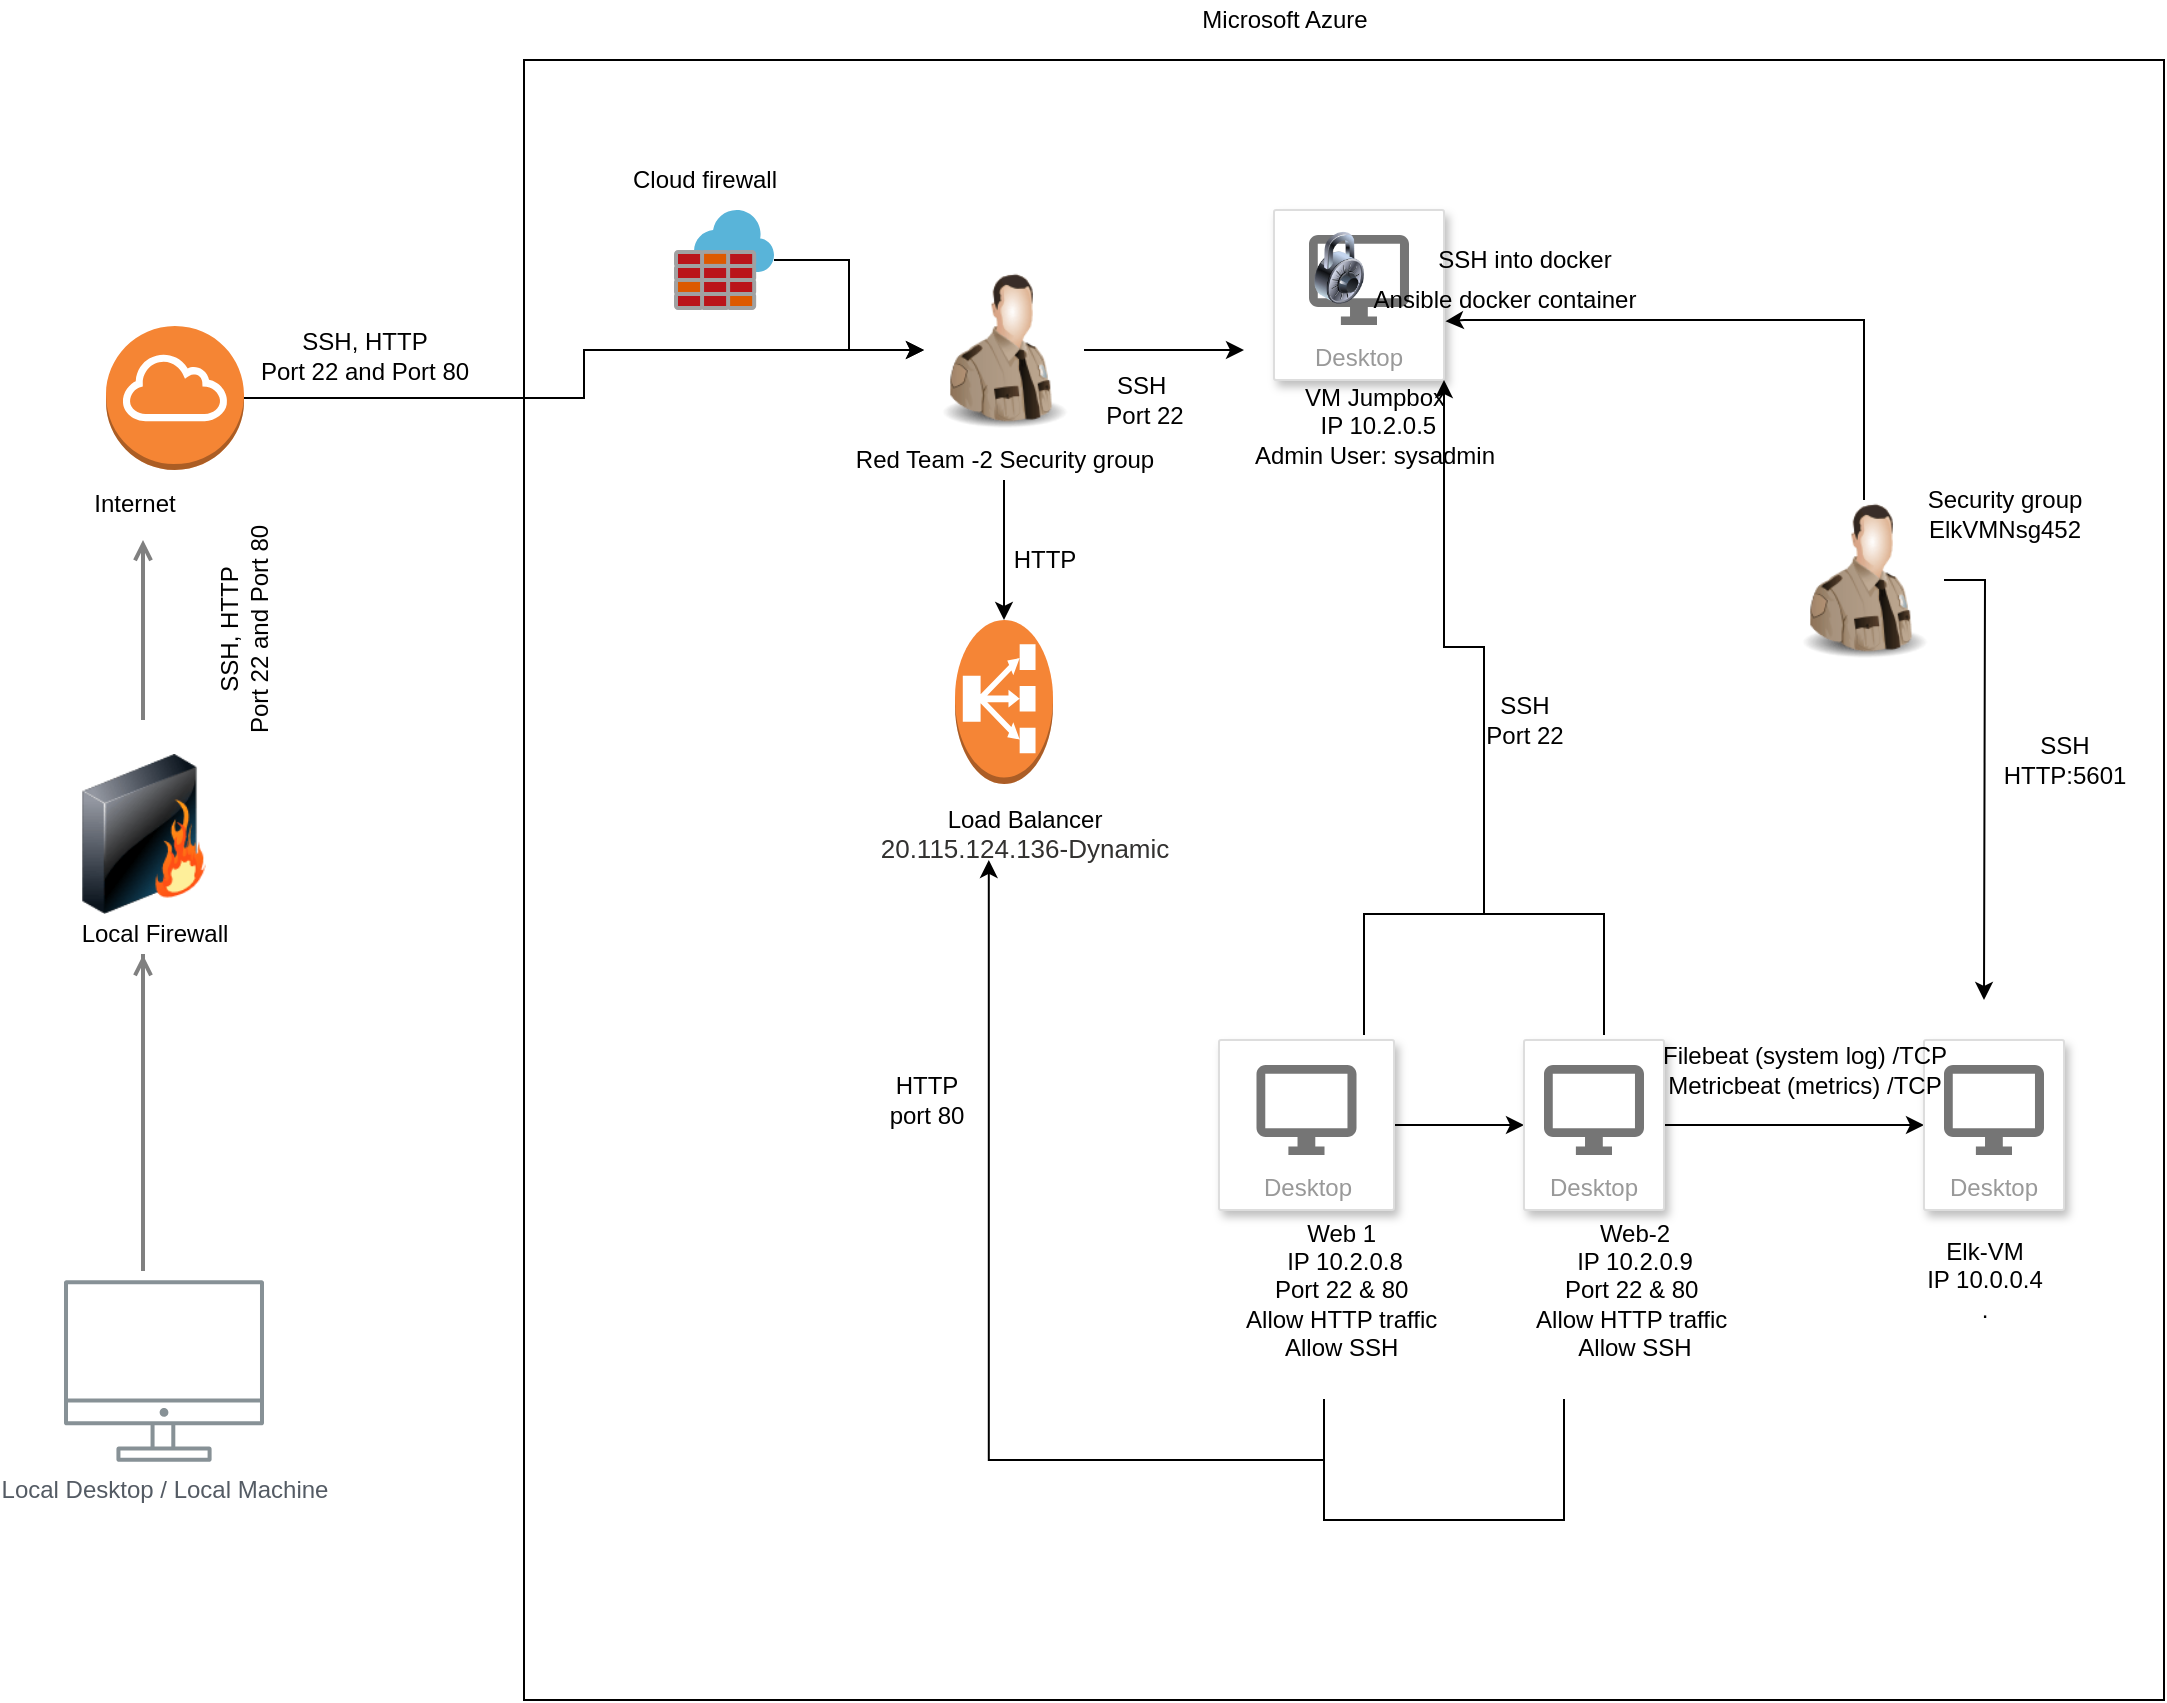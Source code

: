 <mxfile version="15.9.6" type="google" pages="2"><diagram id="Ht1M8jgEwFfnCIfOTk4-" name="Page-1"><mxGraphModel dx="1662" dy="2448" grid="1" gridSize="10" guides="1" tooltips="1" connect="1" arrows="1" fold="1" page="1" pageScale="1" pageWidth="1169" pageHeight="827" math="0" shadow="0"><root><mxCell id="0"/><mxCell id="1" parent="0"/><mxCell id="UEzPUAAOIrF-is8g5C7q-166" style="edgeStyle=orthogonalEdgeStyle;rounded=0;orthogonalLoop=1;jettySize=auto;html=1;startArrow=none;startFill=0;endArrow=open;endFill=0;strokeColor=#808080;strokeWidth=2;" parent="1" edge="1"><mxGeometry relative="1" as="geometry"><mxPoint x="119.5" y="-510" as="sourcePoint"/><mxPoint x="119.5" y="-600" as="targetPoint"/><Array as="points"><mxPoint x="119.5" y="-510"/><mxPoint x="119.5" y="-510"/></Array></mxGeometry></mxCell><mxCell id="UEzPUAAOIrF-is8g5C7q-170" style="edgeStyle=orthogonalEdgeStyle;rounded=0;orthogonalLoop=1;jettySize=auto;html=1;startArrow=none;startFill=0;endArrow=open;endFill=0;strokeColor=#808080;strokeWidth=2;" parent="1" source="sScFGl069eAvYY5LRd9V-5" edge="1"><mxGeometry relative="1" as="geometry"><mxPoint x="119.5" y="-254.5" as="sourcePoint"/><mxPoint x="119.5" y="-392.5" as="targetPoint"/><Array as="points"><mxPoint x="119.5" y="-234.5"/><mxPoint x="119.5" y="-234.5"/></Array></mxGeometry></mxCell><mxCell id="sScFGl069eAvYY5LRd9V-1" value="Local Desktop / Local Machine&lt;br&gt;" style="sketch=0;outlineConnect=0;gradientColor=none;fontColor=#545B64;strokeColor=none;fillColor=#879196;dashed=0;verticalLabelPosition=bottom;verticalAlign=top;align=center;html=1;fontSize=12;fontStyle=0;aspect=fixed;shape=mxgraph.aws4.illustration_desktop;pointerEvents=1" parent="1" vertex="1"><mxGeometry x="80" y="-230" width="100" height="91" as="geometry"/></mxCell><mxCell id="sScFGl069eAvYY5LRd9V-4" value="" style="image;html=1;image=img/lib/clip_art/networking/Firewall_128x128.png" parent="1" vertex="1"><mxGeometry x="80" y="-493" width="80" height="80" as="geometry"/></mxCell><mxCell id="sScFGl069eAvYY5LRd9V-5" value="Local Firewall&lt;br&gt;" style="text;html=1;align=center;verticalAlign=middle;resizable=0;points=[];autosize=1;strokeColor=none;fillColor=none;" parent="1" vertex="1"><mxGeometry x="80" y="-413" width="90" height="20" as="geometry"/></mxCell><mxCell id="NNuGQEmUJmLgLM52BhE_-8" value="" style="edgeStyle=orthogonalEdgeStyle;rounded=0;orthogonalLoop=1;jettySize=auto;html=1;" parent="1" source="sScFGl069eAvYY5LRd9V-9" target="sScFGl069eAvYY5LRd9V-20" edge="1"><mxGeometry relative="1" as="geometry"><mxPoint x="255" y="-645" as="targetPoint"/></mxGeometry></mxCell><mxCell id="sScFGl069eAvYY5LRd9V-9" value="" style="outlineConnect=0;dashed=0;verticalLabelPosition=bottom;verticalAlign=top;align=center;html=1;shape=mxgraph.aws3.internet_gateway;fillColor=#F58534;gradientColor=none;" parent="1" vertex="1"><mxGeometry x="101" y="-707" width="69" height="72" as="geometry"/></mxCell><mxCell id="sScFGl069eAvYY5LRd9V-14" value="Internet&lt;br&gt;" style="text;html=1;align=center;verticalAlign=middle;resizable=0;points=[];autosize=1;strokeColor=none;fillColor=none;" parent="1" vertex="1"><mxGeometry x="84.5" y="-628" width="60" height="20" as="geometry"/></mxCell><mxCell id="eCkml06IATMbpe0bBIMq-5" value="" style="edgeStyle=orthogonalEdgeStyle;rounded=0;orthogonalLoop=1;jettySize=auto;html=1;" parent="1" source="sScFGl069eAvYY5LRd9V-15" target="sScFGl069eAvYY5LRd9V-20" edge="1"><mxGeometry relative="1" as="geometry"/></mxCell><mxCell id="sScFGl069eAvYY5LRd9V-15" value="" style="sketch=0;aspect=fixed;html=1;points=[];align=center;image;fontSize=12;image=img/lib/mscae/Azure_Firewall.svg;" parent="1" vertex="1"><mxGeometry x="385" y="-765" width="50" height="50" as="geometry"/></mxCell><mxCell id="sScFGl069eAvYY5LRd9V-30" value="" style="edgeStyle=orthogonalEdgeStyle;rounded=0;orthogonalLoop=1;jettySize=auto;html=1;" parent="1" source="sScFGl069eAvYY5LRd9V-20" edge="1"><mxGeometry relative="1" as="geometry"><mxPoint x="670" y="-695" as="targetPoint"/></mxGeometry></mxCell><mxCell id="sScFGl069eAvYY5LRd9V-20" value="" style="image;html=1;image=img/lib/clip_art/people/Security_Man_128x128.png" parent="1" vertex="1"><mxGeometry x="510" y="-735" width="80" height="80" as="geometry"/></mxCell><mxCell id="NNuGQEmUJmLgLM52BhE_-18" value="" style="edgeStyle=orthogonalEdgeStyle;rounded=0;orthogonalLoop=1;jettySize=auto;html=1;" parent="1" source="sScFGl069eAvYY5LRd9V-23" target="NNuGQEmUJmLgLM52BhE_-16" edge="1"><mxGeometry relative="1" as="geometry"/></mxCell><mxCell id="sScFGl069eAvYY5LRd9V-23" value="Red Team -2 Security group&lt;br&gt;" style="text;html=1;align=center;verticalAlign=middle;resizable=0;points=[];autosize=1;strokeColor=none;fillColor=none;" parent="1" vertex="1"><mxGeometry x="470" y="-650" width="160" height="20" as="geometry"/></mxCell><mxCell id="sScFGl069eAvYY5LRd9V-24" value="Desktop" style="strokeColor=#dddddd;shadow=1;strokeWidth=1;rounded=1;absoluteArcSize=1;arcSize=2;labelPosition=center;verticalLabelPosition=middle;align=center;verticalAlign=bottom;spacingLeft=0;fontColor=#999999;fontSize=12;whiteSpace=wrap;spacingBottom=2;" parent="1" vertex="1"><mxGeometry x="685" y="-765" width="85" height="85" as="geometry"/></mxCell><mxCell id="sScFGl069eAvYY5LRd9V-25" value="" style="sketch=0;dashed=0;connectable=0;html=1;fillColor=#757575;strokeColor=none;shape=mxgraph.gcp2.desktop;part=1;" parent="sScFGl069eAvYY5LRd9V-24" vertex="1"><mxGeometry x="0.5" width="50" height="45" relative="1" as="geometry"><mxPoint x="-25" y="12.5" as="offset"/></mxGeometry></mxCell><mxCell id="sScFGl069eAvYY5LRd9V-32" value="" style="image;html=1;image=img/lib/clip_art/general/Lock_128x128.png" parent="sScFGl069eAvYY5LRd9V-24" vertex="1"><mxGeometry x="20" y="10" width="25" height="37.5" as="geometry"/></mxCell><mxCell id="sScFGl069eAvYY5LRd9V-61" value="" style="shape=image;html=1;verticalAlign=top;verticalLabelPosition=bottom;labelBackgroundColor=#ffffff;imageAspect=0;aspect=fixed;image=https://cdn1.iconfinder.com/data/icons/social-media-2106/24/social_media_social_media_logo_docker-128.png" parent="sScFGl069eAvYY5LRd9V-24" vertex="1"><mxGeometry x="45" y="15" width="40" height="40" as="geometry"/></mxCell><mxCell id="sScFGl069eAvYY5LRd9V-31" value="VM Jumpbox&lt;br&gt;&amp;nbsp;IP 10.2.0.5&lt;br&gt;Admin User: sysadmin&lt;br&gt;&amp;nbsp;" style="text;html=1;align=center;verticalAlign=middle;resizable=0;points=[];autosize=1;strokeColor=none;fillColor=none;" parent="1" vertex="1"><mxGeometry x="665" y="-680" width="140" height="60" as="geometry"/></mxCell><mxCell id="g1Ovn50C4Ltl7ECW3W4e-10" value="" style="edgeStyle=orthogonalEdgeStyle;rounded=0;orthogonalLoop=1;jettySize=auto;html=1;" parent="1" source="sScFGl069eAvYY5LRd9V-39" target="sScFGl069eAvYY5LRd9V-43" edge="1"><mxGeometry relative="1" as="geometry"/></mxCell><mxCell id="sScFGl069eAvYY5LRd9V-39" value="Desktop" style="strokeColor=#dddddd;shadow=1;strokeWidth=1;rounded=1;absoluteArcSize=1;arcSize=2;labelPosition=center;verticalLabelPosition=middle;align=center;verticalAlign=bottom;spacingLeft=0;fontColor=#999999;fontSize=12;whiteSpace=wrap;spacingBottom=2;" parent="1" vertex="1"><mxGeometry x="657.5" y="-350" width="87.5" height="85" as="geometry"/></mxCell><mxCell id="sScFGl069eAvYY5LRd9V-40" value="" style="sketch=0;dashed=0;connectable=0;html=1;fillColor=#757575;strokeColor=none;shape=mxgraph.gcp2.desktop;part=1;" parent="sScFGl069eAvYY5LRd9V-39" vertex="1"><mxGeometry x="0.5" width="50" height="45" relative="1" as="geometry"><mxPoint x="-25" y="12.5" as="offset"/></mxGeometry></mxCell><mxCell id="g1Ovn50C4Ltl7ECW3W4e-11" value="" style="edgeStyle=orthogonalEdgeStyle;rounded=0;orthogonalLoop=1;jettySize=auto;html=1;" parent="1" source="sScFGl069eAvYY5LRd9V-43" target="g1Ovn50C4Ltl7ECW3W4e-1" edge="1"><mxGeometry relative="1" as="geometry"/></mxCell><mxCell id="sScFGl069eAvYY5LRd9V-43" value="Desktop" style="strokeColor=#dddddd;shadow=1;strokeWidth=1;rounded=1;absoluteArcSize=1;arcSize=2;labelPosition=center;verticalLabelPosition=middle;align=center;verticalAlign=bottom;spacingLeft=0;fontColor=#999999;fontSize=12;whiteSpace=wrap;spacingBottom=2;" parent="1" vertex="1"><mxGeometry x="810" y="-350" width="70" height="85" as="geometry"/></mxCell><mxCell id="sScFGl069eAvYY5LRd9V-44" value="" style="sketch=0;dashed=0;connectable=0;html=1;fillColor=#757575;strokeColor=none;shape=mxgraph.gcp2.desktop;part=1;" parent="sScFGl069eAvYY5LRd9V-43" vertex="1"><mxGeometry x="0.5" width="50" height="45" relative="1" as="geometry"><mxPoint x="-25" y="12.5" as="offset"/></mxGeometry></mxCell><mxCell id="sScFGl069eAvYY5LRd9V-55" value="Web 1&amp;nbsp;&lt;br&gt;IP 10.2.0.8&lt;br&gt;Port 22 &amp;amp; 80&amp;nbsp;&lt;br&gt;Allow HTTP traffic&amp;nbsp;&lt;br&gt;Allow SSH&amp;nbsp;" style="text;html=1;align=center;verticalAlign=middle;resizable=0;points=[];autosize=1;strokeColor=none;fillColor=none;rotation=0;" parent="1" vertex="1"><mxGeometry x="665" y="-265" width="110" height="80" as="geometry"/></mxCell><mxCell id="sScFGl069eAvYY5LRd9V-56" value="Web-2&lt;br&gt;IP 10.2.0.9&lt;br&gt;Port 22 &amp;amp; 80&amp;nbsp;&lt;br&gt;Allow HTTP traffic&amp;nbsp;&lt;br&gt;Allow SSH" style="text;html=1;align=center;verticalAlign=middle;resizable=0;points=[];autosize=1;strokeColor=none;fillColor=none;" parent="1" vertex="1"><mxGeometry x="810" y="-265" width="110" height="80" as="geometry"/></mxCell><mxCell id="NNuGQEmUJmLgLM52BhE_-6" value="" style="whiteSpace=wrap;html=1;aspect=fixed;fillColor=none;" parent="1" vertex="1"><mxGeometry x="310" y="-840" width="820" height="820" as="geometry"/></mxCell><mxCell id="NNuGQEmUJmLgLM52BhE_-14" value="SSH&amp;nbsp;&lt;br&gt;Port 22" style="text;html=1;align=center;verticalAlign=middle;resizable=0;points=[];autosize=1;strokeColor=none;fillColor=none;" parent="1" vertex="1"><mxGeometry x="595" y="-685" width="50" height="30" as="geometry"/></mxCell><mxCell id="NNuGQEmUJmLgLM52BhE_-15" value="SSH, HTTP&lt;br&gt;Port 22 and Port 80" style="text;html=1;align=center;verticalAlign=middle;resizable=0;points=[];autosize=1;strokeColor=none;fillColor=none;rotation=0;" parent="1" vertex="1"><mxGeometry x="170" y="-707" width="120" height="30" as="geometry"/></mxCell><mxCell id="NNuGQEmUJmLgLM52BhE_-16" value="" style="outlineConnect=0;dashed=0;verticalLabelPosition=bottom;verticalAlign=top;align=center;html=1;shape=mxgraph.aws3.classic_load_balancer;fillColor=#F58536;gradientColor=none;" parent="1" vertex="1"><mxGeometry x="525.5" y="-560" width="49" height="82" as="geometry"/></mxCell><mxCell id="NNuGQEmUJmLgLM52BhE_-19" value="HTTP" style="text;html=1;align=center;verticalAlign=middle;resizable=0;points=[];autosize=1;strokeColor=none;fillColor=none;" parent="1" vertex="1"><mxGeometry x="545" y="-600" width="50" height="20" as="geometry"/></mxCell><mxCell id="NNuGQEmUJmLgLM52BhE_-21" value="Load Balancer&lt;br&gt;&lt;span style=&quot;color: rgb(50 , 49 , 48) ; font-family: &amp;#34;az_ea_font&amp;#34; , &amp;#34;segoe ui&amp;#34; , &amp;#34;az_font&amp;#34; , , , &amp;#34;blinkmacsystemfont&amp;#34; , &amp;#34;roboto&amp;#34; , &amp;#34;oxygen&amp;#34; , &amp;#34;ubuntu&amp;#34; , &amp;#34;cantarell&amp;#34; , &amp;#34;open sans&amp;#34; , &amp;#34;helvetica neue&amp;#34; , sans-serif ; font-size: 13px ; background-color: rgb(255 , 255 , 255)&quot;&gt;20.115.124.136-Dynamic&lt;br&gt;&lt;/span&gt;" style="text;html=1;align=center;verticalAlign=middle;resizable=0;points=[];autosize=1;strokeColor=none;fillColor=none;" parent="1" vertex="1"><mxGeometry x="480" y="-468" width="160" height="30" as="geometry"/></mxCell><mxCell id="NNuGQEmUJmLgLM52BhE_-22" value="Ansible docker container" style="text;html=1;align=center;verticalAlign=middle;resizable=0;points=[];autosize=1;strokeColor=none;fillColor=none;" parent="1" vertex="1"><mxGeometry x="725" y="-730" width="150" height="20" as="geometry"/></mxCell><mxCell id="NNuGQEmUJmLgLM52BhE_-23" value="SSH into docker&lt;br&gt;" style="text;html=1;align=center;verticalAlign=middle;resizable=0;points=[];autosize=1;strokeColor=none;fillColor=none;" parent="1" vertex="1"><mxGeometry x="760" y="-750" width="100" height="20" as="geometry"/></mxCell><mxCell id="NNuGQEmUJmLgLM52BhE_-35" value="" style="edgeStyle=orthogonalEdgeStyle;rounded=0;orthogonalLoop=1;jettySize=auto;html=1;entryX=1;entryY=1;entryDx=0;entryDy=0;" parent="1" source="NNuGQEmUJmLgLM52BhE_-32" target="sScFGl069eAvYY5LRd9V-24" edge="1"><mxGeometry relative="1" as="geometry"><mxPoint x="790" y="-493" as="targetPoint"/></mxGeometry></mxCell><mxCell id="NNuGQEmUJmLgLM52BhE_-32" value="" style="shape=partialRectangle;whiteSpace=wrap;html=1;bottom=1;right=1;left=1;top=0;fillColor=none;routingCenterX=-0.5;direction=west;" parent="1" vertex="1"><mxGeometry x="730" y="-413" width="120" height="60" as="geometry"/></mxCell><mxCell id="NNuGQEmUJmLgLM52BhE_-36" value="SSH&lt;br&gt;Port 22" style="text;html=1;align=center;verticalAlign=middle;resizable=0;points=[];autosize=1;strokeColor=none;fillColor=none;" parent="1" vertex="1"><mxGeometry x="785" y="-525" width="50" height="30" as="geometry"/></mxCell><mxCell id="NNuGQEmUJmLgLM52BhE_-39" value="" style="edgeStyle=orthogonalEdgeStyle;rounded=0;orthogonalLoop=1;jettySize=auto;html=1;entryX=0.39;entryY=0.933;entryDx=0;entryDy=0;entryPerimeter=0;" parent="1" source="NNuGQEmUJmLgLM52BhE_-37" target="NNuGQEmUJmLgLM52BhE_-21" edge="1"><mxGeometry relative="1" as="geometry"><mxPoint x="770" y="-30" as="targetPoint"/></mxGeometry></mxCell><mxCell id="NNuGQEmUJmLgLM52BhE_-37" value="" style="shape=partialRectangle;whiteSpace=wrap;html=1;bottom=1;right=1;left=1;top=0;fillColor=none;routingCenterX=-0.5;" parent="1" vertex="1"><mxGeometry x="710" y="-170" width="120" height="60" as="geometry"/></mxCell><mxCell id="NNuGQEmUJmLgLM52BhE_-40" value="HTTP&lt;br&gt;port 80" style="text;html=1;align=center;verticalAlign=middle;resizable=0;points=[];autosize=1;strokeColor=none;fillColor=none;" parent="1" vertex="1"><mxGeometry x="486" y="-335" width="50" height="30" as="geometry"/></mxCell><mxCell id="eCkml06IATMbpe0bBIMq-7" value="Cloud firewall&lt;br&gt;" style="text;html=1;align=center;verticalAlign=middle;resizable=0;points=[];autosize=1;strokeColor=none;fillColor=none;rotation=0;" parent="1" vertex="1"><mxGeometry x="355" y="-790" width="90" height="20" as="geometry"/></mxCell><mxCell id="eCkml06IATMbpe0bBIMq-12" value="SSH, HTTP&lt;br&gt;Port 22 and Port 80" style="text;html=1;align=center;verticalAlign=middle;resizable=0;points=[];autosize=1;strokeColor=none;fillColor=none;rotation=270;" parent="1" vertex="1"><mxGeometry x="110" y="-570" width="120" height="30" as="geometry"/></mxCell><mxCell id="eCkml06IATMbpe0bBIMq-14" value="Microsoft Azure&lt;br&gt;" style="text;html=1;align=center;verticalAlign=middle;resizable=0;points=[];autosize=1;strokeColor=none;fillColor=none;rotation=0;" parent="1" vertex="1"><mxGeometry x="640" y="-870" width="100" height="20" as="geometry"/></mxCell><mxCell id="g1Ovn50C4Ltl7ECW3W4e-1" value="Desktop" style="strokeColor=#dddddd;shadow=1;strokeWidth=1;rounded=1;absoluteArcSize=1;arcSize=2;labelPosition=center;verticalLabelPosition=middle;align=center;verticalAlign=bottom;spacingLeft=0;fontColor=#999999;fontSize=12;whiteSpace=wrap;spacingBottom=2;" parent="1" vertex="1"><mxGeometry x="1010" y="-350" width="70" height="85" as="geometry"/></mxCell><mxCell id="g1Ovn50C4Ltl7ECW3W4e-2" value="" style="sketch=0;dashed=0;connectable=0;html=1;fillColor=#757575;strokeColor=none;shape=mxgraph.gcp2.desktop;part=1;" parent="g1Ovn50C4Ltl7ECW3W4e-1" vertex="1"><mxGeometry x="0.5" width="50" height="45" relative="1" as="geometry"><mxPoint x="-25" y="12.5" as="offset"/></mxGeometry></mxCell><mxCell id="g1Ovn50C4Ltl7ECW3W4e-12" value="Filebeat (system log) /TCP&lt;br&gt;Metricbeat (metrics) /TCP" style="text;html=1;align=center;verticalAlign=middle;resizable=0;points=[];autosize=1;strokeColor=none;fillColor=none;" parent="g1Ovn50C4Ltl7ECW3W4e-1" vertex="1"><mxGeometry x="-140" width="160" height="30" as="geometry"/></mxCell><mxCell id="g1Ovn50C4Ltl7ECW3W4e-5" value="" style="edgeStyle=orthogonalEdgeStyle;rounded=0;orthogonalLoop=1;jettySize=auto;html=1;entryX=0.305;entryY=1.03;entryDx=0;entryDy=0;entryPerimeter=0;" parent="1" source="g1Ovn50C4Ltl7ECW3W4e-3" target="NNuGQEmUJmLgLM52BhE_-22" edge="1"><mxGeometry relative="1" as="geometry"><mxPoint x="780" y="-690" as="targetPoint"/><Array as="points"><mxPoint x="980" y="-710"/><mxPoint x="780" y="-710"/></Array></mxGeometry></mxCell><mxCell id="g1Ovn50C4Ltl7ECW3W4e-8" value="" style="edgeStyle=orthogonalEdgeStyle;rounded=0;orthogonalLoop=1;jettySize=auto;html=1;" parent="1" source="g1Ovn50C4Ltl7ECW3W4e-3" edge="1"><mxGeometry relative="1" as="geometry"><mxPoint x="1040" y="-370" as="targetPoint"/></mxGeometry></mxCell><mxCell id="g1Ovn50C4Ltl7ECW3W4e-3" value="" style="image;html=1;image=img/lib/clip_art/people/Security_Man_128x128.png" parent="1" vertex="1"><mxGeometry x="940" y="-620" width="80" height="80" as="geometry"/></mxCell><mxCell id="g1Ovn50C4Ltl7ECW3W4e-6" value="Security group&lt;br&gt;ElkVMNsg452" style="text;html=1;align=center;verticalAlign=middle;resizable=0;points=[];autosize=1;strokeColor=none;fillColor=none;" parent="1" vertex="1"><mxGeometry x="1005" y="-628" width="90" height="30" as="geometry"/></mxCell><mxCell id="g1Ovn50C4Ltl7ECW3W4e-13" value="Elk-VM&lt;br&gt;IP 10.0.0.4&lt;br&gt;." style="text;html=1;align=center;verticalAlign=middle;resizable=0;points=[];autosize=1;strokeColor=none;fillColor=none;" parent="1" vertex="1"><mxGeometry x="1005" y="-255" width="70" height="50" as="geometry"/></mxCell><mxCell id="g1Ovn50C4Ltl7ECW3W4e-14" value="SSH&lt;br&gt;HTTP:5601&lt;br&gt;" style="text;html=1;align=center;verticalAlign=middle;resizable=0;points=[];autosize=1;strokeColor=none;fillColor=none;" parent="1" vertex="1"><mxGeometry x="1040" y="-505" width="80" height="30" as="geometry"/></mxCell></root></mxGraphModel></diagram><diagram id="ptNbZZqN9__R0k5cnDBg" name="Page-2"><mxGraphModel dx="1662" dy="794" grid="1" gridSize="10" guides="1" tooltips="1" connect="1" arrows="1" fold="1" page="1" pageScale="1" pageWidth="850" pageHeight="1100" math="0" shadow="0"><root><mxCell id="HD9woqYcbr958EG1LXQT-0"/><mxCell id="HD9woqYcbr958EG1LXQT-1" parent="HD9woqYcbr958EG1LXQT-0"/></root></mxGraphModel></diagram></mxfile>
